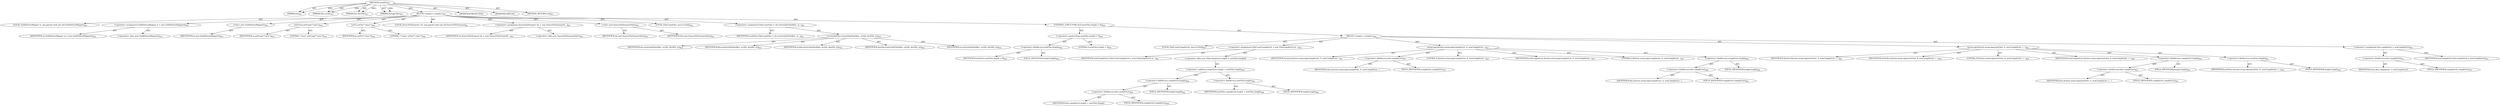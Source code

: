 digraph "scanDir" {  
"111669149762" [label = <(METHOD,scanDir)<SUB>817</SUB>> ]
"115964117021" [label = <(PARAM,this)<SUB>817</SUB>> ]
"115964117094" [label = <(PARAM,File srcDir)<SUB>817</SUB>> ]
"115964117095" [label = <(PARAM,File destDir)<SUB>817</SUB>> ]
"115964117096" [label = <(PARAM,String[] files)<SUB>817</SUB>> ]
"25769803873" [label = <(BLOCK,&lt;empty&gt;,&lt;empty&gt;)<SUB>817</SUB>> ]
"94489280520" [label = <(LOCAL,GlobPatternMapper m: org.apache.tools.ant.util.GlobPatternMapper)<SUB>818</SUB>> ]
"30064771360" [label = <(&lt;operator&gt;.assignment,GlobPatternMapper m = new GlobPatternMapper())<SUB>818</SUB>> ]
"68719476963" [label = <(IDENTIFIER,m,GlobPatternMapper m = new GlobPatternMapper())<SUB>818</SUB>> ]
"30064771361" [label = <(&lt;operator&gt;.alloc,new GlobPatternMapper())<SUB>818</SUB>> ]
"30064771362" [label = <(&lt;init&gt;,new GlobPatternMapper())<SUB>818</SUB>> ]
"68719476964" [label = <(IDENTIFIER,m,new GlobPatternMapper())<SUB>818</SUB>> ]
"30064771363" [label = <(setFrom,setFrom(&quot;*.java&quot;))<SUB>819</SUB>> ]
"68719476965" [label = <(IDENTIFIER,m,setFrom(&quot;*.java&quot;))<SUB>819</SUB>> ]
"90194313255" [label = <(LITERAL,&quot;*.java&quot;,setFrom(&quot;*.java&quot;))<SUB>819</SUB>> ]
"30064771364" [label = <(setTo,setTo(&quot;*.class&quot;))<SUB>820</SUB>> ]
"68719476966" [label = <(IDENTIFIER,m,setTo(&quot;*.class&quot;))<SUB>820</SUB>> ]
"90194313256" [label = <(LITERAL,&quot;*.class&quot;,setTo(&quot;*.class&quot;))<SUB>820</SUB>> ]
"94489280521" [label = <(LOCAL,SourceFileScanner sfs: org.apache.tools.ant.util.SourceFileScanner)<SUB>821</SUB>> ]
"30064771365" [label = <(&lt;operator&gt;.assignment,SourceFileScanner sfs = new SourceFileScanner(t...)<SUB>821</SUB>> ]
"68719476967" [label = <(IDENTIFIER,sfs,SourceFileScanner sfs = new SourceFileScanner(t...)<SUB>821</SUB>> ]
"30064771366" [label = <(&lt;operator&gt;.alloc,new SourceFileScanner(this))<SUB>821</SUB>> ]
"30064771367" [label = <(&lt;init&gt;,new SourceFileScanner(this))<SUB>821</SUB>> ]
"68719476968" [label = <(IDENTIFIER,sfs,new SourceFileScanner(this))<SUB>821</SUB>> ]
"68719476777" [label = <(IDENTIFIER,this,new SourceFileScanner(this))<SUB>821</SUB>> ]
"94489280522" [label = <(LOCAL,File[] newFiles: java.io.File[])<SUB>822</SUB>> ]
"30064771368" [label = <(&lt;operator&gt;.assignment,File[] newFiles = sfs.restrictAsFiles(files, sr...)<SUB>822</SUB>> ]
"68719476969" [label = <(IDENTIFIER,newFiles,File[] newFiles = sfs.restrictAsFiles(files, sr...)<SUB>822</SUB>> ]
"30064771369" [label = <(restrictAsFiles,restrictAsFiles(files, srcDir, destDir, m))<SUB>822</SUB>> ]
"68719476970" [label = <(IDENTIFIER,sfs,restrictAsFiles(files, srcDir, destDir, m))<SUB>822</SUB>> ]
"68719476971" [label = <(IDENTIFIER,files,restrictAsFiles(files, srcDir, destDir, m))<SUB>822</SUB>> ]
"68719476972" [label = <(IDENTIFIER,srcDir,restrictAsFiles(files, srcDir, destDir, m))<SUB>822</SUB>> ]
"68719476973" [label = <(IDENTIFIER,destDir,restrictAsFiles(files, srcDir, destDir, m))<SUB>822</SUB>> ]
"68719476974" [label = <(IDENTIFIER,m,restrictAsFiles(files, srcDir, destDir, m))<SUB>822</SUB>> ]
"47244640286" [label = <(CONTROL_STRUCTURE,IF,if (newFiles.length &gt; 0))<SUB>824</SUB>> ]
"30064771370" [label = <(&lt;operator&gt;.greaterThan,newFiles.length &gt; 0)<SUB>824</SUB>> ]
"30064771371" [label = <(&lt;operator&gt;.fieldAccess,newFiles.length)<SUB>824</SUB>> ]
"68719476975" [label = <(IDENTIFIER,newFiles,newFiles.length &gt; 0)<SUB>824</SUB>> ]
"55834574973" [label = <(FIELD_IDENTIFIER,length,length)<SUB>824</SUB>> ]
"90194313257" [label = <(LITERAL,0,newFiles.length &gt; 0)<SUB>824</SUB>> ]
"25769803874" [label = <(BLOCK,&lt;empty&gt;,&lt;empty&gt;)<SUB>824</SUB>> ]
"94489280523" [label = <(LOCAL,File[] newCompileList: java.io.File[])<SUB>825</SUB>> ]
"30064771372" [label = <(&lt;operator&gt;.assignment,File[] newCompileList = new File[compileList.le...)<SUB>825</SUB>> ]
"68719476976" [label = <(IDENTIFIER,newCompileList,File[] newCompileList = new File[compileList.le...)<SUB>825</SUB>> ]
"30064771373" [label = <(&lt;operator&gt;.alloc,new File[compileList.length + newFiles.length])> ]
"30064771374" [label = <(&lt;operator&gt;.addition,compileList.length + newFiles.length)<SUB>826</SUB>> ]
"30064771375" [label = <(&lt;operator&gt;.fieldAccess,compileList.length)<SUB>826</SUB>> ]
"30064771376" [label = <(&lt;operator&gt;.fieldAccess,this.compileList)<SUB>826</SUB>> ]
"68719476977" [label = <(IDENTIFIER,this,compileList.length + newFiles.length)> ]
"55834574974" [label = <(FIELD_IDENTIFIER,compileList,compileList)<SUB>826</SUB>> ]
"55834574975" [label = <(FIELD_IDENTIFIER,length,length)<SUB>826</SUB>> ]
"30064771377" [label = <(&lt;operator&gt;.fieldAccess,newFiles.length)<SUB>826</SUB>> ]
"68719476978" [label = <(IDENTIFIER,newFiles,compileList.length + newFiles.length)<SUB>826</SUB>> ]
"55834574976" [label = <(FIELD_IDENTIFIER,length,length)<SUB>826</SUB>> ]
"30064771378" [label = <(arraycopy,System.arraycopy(compileList, 0, newCompileList...)<SUB>827</SUB>> ]
"68719476979" [label = <(IDENTIFIER,System,System.arraycopy(compileList, 0, newCompileList...)<SUB>827</SUB>> ]
"30064771379" [label = <(&lt;operator&gt;.fieldAccess,this.compileList)<SUB>827</SUB>> ]
"68719476980" [label = <(IDENTIFIER,this,System.arraycopy(compileList, 0, newCompileList...)> ]
"55834574977" [label = <(FIELD_IDENTIFIER,compileList,compileList)<SUB>827</SUB>> ]
"90194313258" [label = <(LITERAL,0,System.arraycopy(compileList, 0, newCompileList...)<SUB>827</SUB>> ]
"68719476981" [label = <(IDENTIFIER,newCompileList,System.arraycopy(compileList, 0, newCompileList...)<SUB>827</SUB>> ]
"90194313259" [label = <(LITERAL,0,System.arraycopy(compileList, 0, newCompileList...)<SUB>827</SUB>> ]
"30064771380" [label = <(&lt;operator&gt;.fieldAccess,compileList.length)<SUB>828</SUB>> ]
"30064771381" [label = <(&lt;operator&gt;.fieldAccess,this.compileList)<SUB>828</SUB>> ]
"68719476982" [label = <(IDENTIFIER,this,System.arraycopy(compileList, 0, newCompileList...)> ]
"55834574978" [label = <(FIELD_IDENTIFIER,compileList,compileList)<SUB>828</SUB>> ]
"55834574979" [label = <(FIELD_IDENTIFIER,length,length)<SUB>828</SUB>> ]
"30064771382" [label = <(arraycopy,System.arraycopy(newFiles, 0, newCompileList, c...)<SUB>829</SUB>> ]
"68719476983" [label = <(IDENTIFIER,System,System.arraycopy(newFiles, 0, newCompileList, c...)<SUB>829</SUB>> ]
"68719476984" [label = <(IDENTIFIER,newFiles,System.arraycopy(newFiles, 0, newCompileList, c...)<SUB>829</SUB>> ]
"90194313260" [label = <(LITERAL,0,System.arraycopy(newFiles, 0, newCompileList, c...)<SUB>829</SUB>> ]
"68719476985" [label = <(IDENTIFIER,newCompileList,System.arraycopy(newFiles, 0, newCompileList, c...)<SUB>829</SUB>> ]
"30064771383" [label = <(&lt;operator&gt;.fieldAccess,compileList.length)<SUB>830</SUB>> ]
"30064771384" [label = <(&lt;operator&gt;.fieldAccess,this.compileList)<SUB>830</SUB>> ]
"68719476986" [label = <(IDENTIFIER,this,System.arraycopy(newFiles, 0, newCompileList, c...)> ]
"55834574980" [label = <(FIELD_IDENTIFIER,compileList,compileList)<SUB>830</SUB>> ]
"55834574981" [label = <(FIELD_IDENTIFIER,length,length)<SUB>830</SUB>> ]
"30064771385" [label = <(&lt;operator&gt;.fieldAccess,newFiles.length)<SUB>830</SUB>> ]
"68719476987" [label = <(IDENTIFIER,newFiles,System.arraycopy(newFiles, 0, newCompileList, c...)<SUB>830</SUB>> ]
"55834574982" [label = <(FIELD_IDENTIFIER,length,length)<SUB>830</SUB>> ]
"30064771386" [label = <(&lt;operator&gt;.assignment,this.compileList = newCompileList)<SUB>831</SUB>> ]
"30064771387" [label = <(&lt;operator&gt;.fieldAccess,this.compileList)<SUB>831</SUB>> ]
"68719476988" [label = <(IDENTIFIER,this,this.compileList = newCompileList)> ]
"55834574983" [label = <(FIELD_IDENTIFIER,compileList,compileList)<SUB>831</SUB>> ]
"68719476989" [label = <(IDENTIFIER,newCompileList,this.compileList = newCompileList)<SUB>831</SUB>> ]
"133143986337" [label = <(MODIFIER,PROTECTED)> ]
"133143986338" [label = <(MODIFIER,VIRTUAL)> ]
"128849018946" [label = <(METHOD_RETURN,void)<SUB>817</SUB>> ]
  "111669149762" -> "115964117021"  [ label = "AST: "] 
  "111669149762" -> "115964117094"  [ label = "AST: "] 
  "111669149762" -> "115964117095"  [ label = "AST: "] 
  "111669149762" -> "115964117096"  [ label = "AST: "] 
  "111669149762" -> "25769803873"  [ label = "AST: "] 
  "111669149762" -> "133143986337"  [ label = "AST: "] 
  "111669149762" -> "133143986338"  [ label = "AST: "] 
  "111669149762" -> "128849018946"  [ label = "AST: "] 
  "25769803873" -> "94489280520"  [ label = "AST: "] 
  "25769803873" -> "30064771360"  [ label = "AST: "] 
  "25769803873" -> "30064771362"  [ label = "AST: "] 
  "25769803873" -> "30064771363"  [ label = "AST: "] 
  "25769803873" -> "30064771364"  [ label = "AST: "] 
  "25769803873" -> "94489280521"  [ label = "AST: "] 
  "25769803873" -> "30064771365"  [ label = "AST: "] 
  "25769803873" -> "30064771367"  [ label = "AST: "] 
  "25769803873" -> "94489280522"  [ label = "AST: "] 
  "25769803873" -> "30064771368"  [ label = "AST: "] 
  "25769803873" -> "47244640286"  [ label = "AST: "] 
  "30064771360" -> "68719476963"  [ label = "AST: "] 
  "30064771360" -> "30064771361"  [ label = "AST: "] 
  "30064771362" -> "68719476964"  [ label = "AST: "] 
  "30064771363" -> "68719476965"  [ label = "AST: "] 
  "30064771363" -> "90194313255"  [ label = "AST: "] 
  "30064771364" -> "68719476966"  [ label = "AST: "] 
  "30064771364" -> "90194313256"  [ label = "AST: "] 
  "30064771365" -> "68719476967"  [ label = "AST: "] 
  "30064771365" -> "30064771366"  [ label = "AST: "] 
  "30064771367" -> "68719476968"  [ label = "AST: "] 
  "30064771367" -> "68719476777"  [ label = "AST: "] 
  "30064771368" -> "68719476969"  [ label = "AST: "] 
  "30064771368" -> "30064771369"  [ label = "AST: "] 
  "30064771369" -> "68719476970"  [ label = "AST: "] 
  "30064771369" -> "68719476971"  [ label = "AST: "] 
  "30064771369" -> "68719476972"  [ label = "AST: "] 
  "30064771369" -> "68719476973"  [ label = "AST: "] 
  "30064771369" -> "68719476974"  [ label = "AST: "] 
  "47244640286" -> "30064771370"  [ label = "AST: "] 
  "47244640286" -> "25769803874"  [ label = "AST: "] 
  "30064771370" -> "30064771371"  [ label = "AST: "] 
  "30064771370" -> "90194313257"  [ label = "AST: "] 
  "30064771371" -> "68719476975"  [ label = "AST: "] 
  "30064771371" -> "55834574973"  [ label = "AST: "] 
  "25769803874" -> "94489280523"  [ label = "AST: "] 
  "25769803874" -> "30064771372"  [ label = "AST: "] 
  "25769803874" -> "30064771378"  [ label = "AST: "] 
  "25769803874" -> "30064771382"  [ label = "AST: "] 
  "25769803874" -> "30064771386"  [ label = "AST: "] 
  "30064771372" -> "68719476976"  [ label = "AST: "] 
  "30064771372" -> "30064771373"  [ label = "AST: "] 
  "30064771373" -> "30064771374"  [ label = "AST: "] 
  "30064771374" -> "30064771375"  [ label = "AST: "] 
  "30064771374" -> "30064771377"  [ label = "AST: "] 
  "30064771375" -> "30064771376"  [ label = "AST: "] 
  "30064771375" -> "55834574975"  [ label = "AST: "] 
  "30064771376" -> "68719476977"  [ label = "AST: "] 
  "30064771376" -> "55834574974"  [ label = "AST: "] 
  "30064771377" -> "68719476978"  [ label = "AST: "] 
  "30064771377" -> "55834574976"  [ label = "AST: "] 
  "30064771378" -> "68719476979"  [ label = "AST: "] 
  "30064771378" -> "30064771379"  [ label = "AST: "] 
  "30064771378" -> "90194313258"  [ label = "AST: "] 
  "30064771378" -> "68719476981"  [ label = "AST: "] 
  "30064771378" -> "90194313259"  [ label = "AST: "] 
  "30064771378" -> "30064771380"  [ label = "AST: "] 
  "30064771379" -> "68719476980"  [ label = "AST: "] 
  "30064771379" -> "55834574977"  [ label = "AST: "] 
  "30064771380" -> "30064771381"  [ label = "AST: "] 
  "30064771380" -> "55834574979"  [ label = "AST: "] 
  "30064771381" -> "68719476982"  [ label = "AST: "] 
  "30064771381" -> "55834574978"  [ label = "AST: "] 
  "30064771382" -> "68719476983"  [ label = "AST: "] 
  "30064771382" -> "68719476984"  [ label = "AST: "] 
  "30064771382" -> "90194313260"  [ label = "AST: "] 
  "30064771382" -> "68719476985"  [ label = "AST: "] 
  "30064771382" -> "30064771383"  [ label = "AST: "] 
  "30064771382" -> "30064771385"  [ label = "AST: "] 
  "30064771383" -> "30064771384"  [ label = "AST: "] 
  "30064771383" -> "55834574981"  [ label = "AST: "] 
  "30064771384" -> "68719476986"  [ label = "AST: "] 
  "30064771384" -> "55834574980"  [ label = "AST: "] 
  "30064771385" -> "68719476987"  [ label = "AST: "] 
  "30064771385" -> "55834574982"  [ label = "AST: "] 
  "30064771386" -> "30064771387"  [ label = "AST: "] 
  "30064771386" -> "68719476989"  [ label = "AST: "] 
  "30064771387" -> "68719476988"  [ label = "AST: "] 
  "30064771387" -> "55834574983"  [ label = "AST: "] 
  "111669149762" -> "115964117021"  [ label = "DDG: "] 
  "111669149762" -> "115964117094"  [ label = "DDG: "] 
  "111669149762" -> "115964117095"  [ label = "DDG: "] 
  "111669149762" -> "115964117096"  [ label = "DDG: "] 
}
